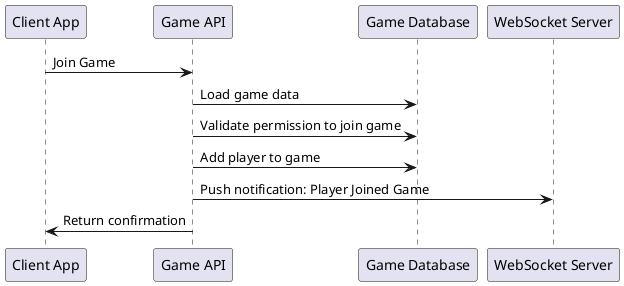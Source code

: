 @startuml
participant "Client App" as ClientApp
participant "Game API" as GameAPI
participant "Game Database" as GameDatabase
participant "WebSocket Server" as WebSocketServer
ClientApp -> GameAPI : Join Game
GameAPI -> GameDatabase : Load game data
GameAPI -> GameDatabase : Validate permission to join game
GameAPI -> GameDatabase : Add player to game
GameAPI -> WebSocketServer: Push notification: Player Joined Game
GameAPI -> ClientApp : Return confirmation
@enduml